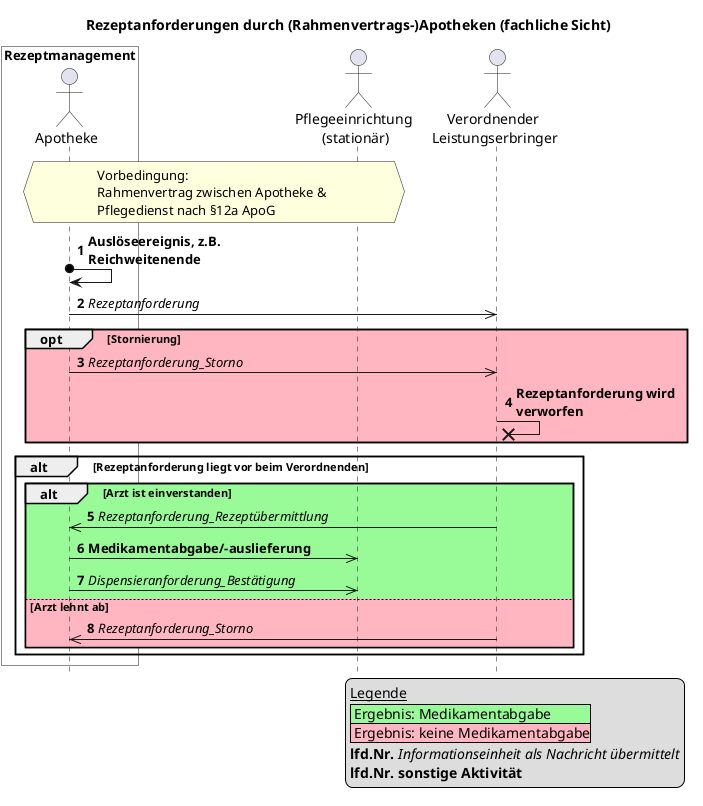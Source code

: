 @startuml


skinparam maxMessageSize 200

box "Rezeptmanagement" #White
    actor Apotheke
end box
actor "Pflegeeinrichtung \n(stationär)" as Pflegeeinrichtung
actor "Verordnender \nLeistungserbringer" as Arztpraxis

title Rezeptanforderungen durch (Rahmenvertrags-)Apotheken (fachliche Sicht)
hide footbox
autonumber

legend bottom right
    __Legende__
    |<#PaleGreen> Ergebnis: Medikamentabgabe|
    |<#LightPink> Ergebnis: keine Medikamentabgabe|
    **lfd.Nr.** //Informationseinheit als Nachricht übermittelt//
    **lfd.Nr.** **sonstige Aktivität**
endlegend

hnote over Apotheke, Pflegeeinrichtung
    Vorbedingung:
    Rahmenvertrag zwischen Apotheke & 
    Pflegedienst nach §12a ApoG
end hnote

Apotheke o-> Apotheke: **Auslöseereignis, z.B.** \n**Reichweitenende**
Apotheke ->> Arztpraxis: //Rezeptanforderung//

opt #LightPink Stornierung
    Apotheke ->> Arztpraxis: //Rezeptanforderung_Storno//
    Arztpraxis ->x Arztpraxis: **Rezeptanforderung wird verworfen**
end

alt Rezeptanforderung liegt vor beim Verordnenden
    alt #PaleGreen Arzt ist einverstanden 
        Arztpraxis ->> Apotheke: //Rezeptanforderung_Rezeptübermittlung//
        Apotheke ->> Pflegeeinrichtung: **Medikamentabgabe/-auslieferung**
        Apotheke ->> Pflegeeinrichtung: //Dispensieranforderung_Bestätigung//

    else #LightPink Arzt lehnt ab
        Arztpraxis ->> Apotheke: //Rezeptanforderung_Storno//
    end
end

@enduml